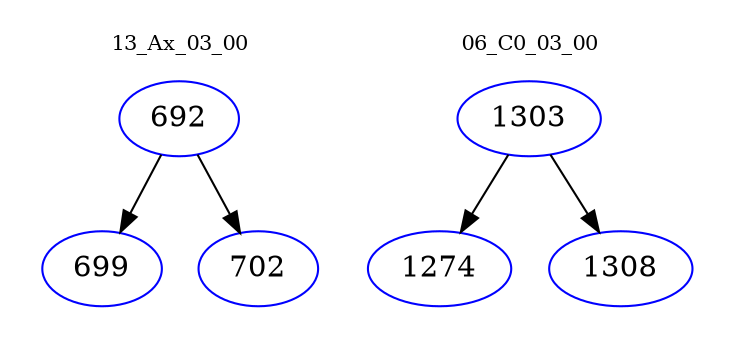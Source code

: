 digraph{
subgraph cluster_0 {
color = white
label = "13_Ax_03_00";
fontsize=10;
T0_692 [label="692", color="blue"]
T0_692 -> T0_699 [color="black"]
T0_699 [label="699", color="blue"]
T0_692 -> T0_702 [color="black"]
T0_702 [label="702", color="blue"]
}
subgraph cluster_1 {
color = white
label = "06_C0_03_00";
fontsize=10;
T1_1303 [label="1303", color="blue"]
T1_1303 -> T1_1274 [color="black"]
T1_1274 [label="1274", color="blue"]
T1_1303 -> T1_1308 [color="black"]
T1_1308 [label="1308", color="blue"]
}
}
